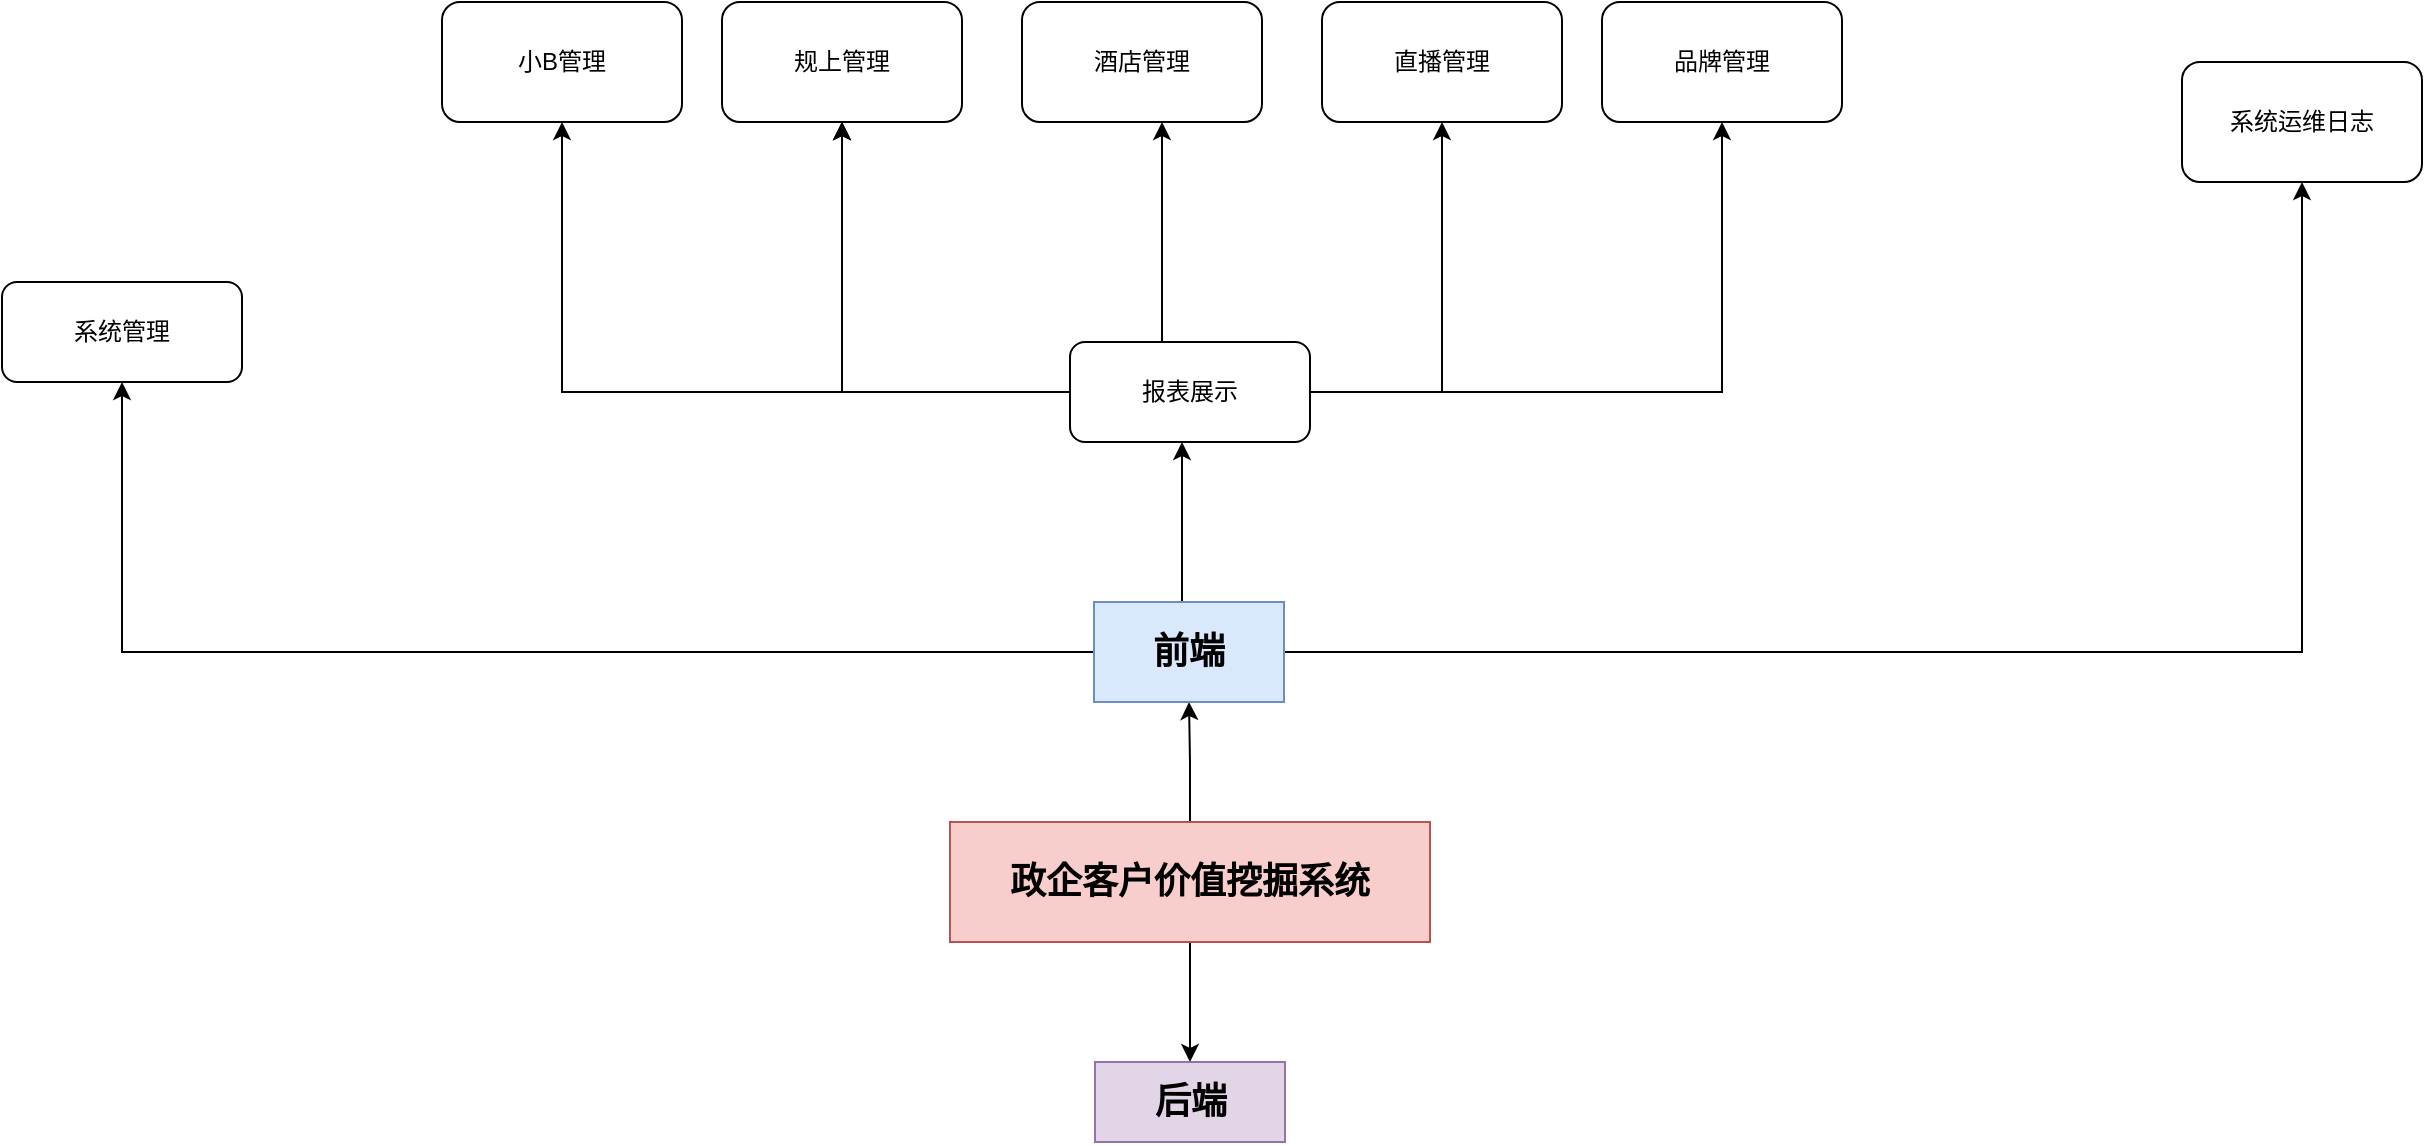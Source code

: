<mxfile version="22.0.4" type="github">
  <diagram id="prtHgNgQTEPvFCAcTncT" name="Page-1">
    <mxGraphModel dx="2261" dy="1951" grid="1" gridSize="10" guides="1" tooltips="1" connect="1" arrows="1" fold="1" page="1" pageScale="1" pageWidth="827" pageHeight="1169" math="0" shadow="0">
      <root>
        <mxCell id="0" />
        <mxCell id="1" parent="0" />
        <mxCell id="LljmI71_wN8MRau6G7f7-5" value="" style="edgeStyle=orthogonalEdgeStyle;rounded=0;orthogonalLoop=1;jettySize=auto;html=1;" edge="1" parent="1" source="LljmI71_wN8MRau6G7f7-1" target="LljmI71_wN8MRau6G7f7-4">
          <mxGeometry relative="1" as="geometry" />
        </mxCell>
        <mxCell id="LljmI71_wN8MRau6G7f7-7" value="" style="edgeStyle=orthogonalEdgeStyle;rounded=0;orthogonalLoop=1;jettySize=auto;html=1;" edge="1" parent="1" source="LljmI71_wN8MRau6G7f7-1" target="LljmI71_wN8MRau6G7f7-6">
          <mxGeometry relative="1" as="geometry" />
        </mxCell>
        <mxCell id="LljmI71_wN8MRau6G7f7-1" value="&lt;font style=&quot;font-size: 18px;&quot;&gt;&lt;b&gt;政企客户价值挖掘系统&lt;/b&gt;&lt;/font&gt;" style="rounded=0;whiteSpace=wrap;html=1;fillColor=#f8cecc;strokeColor=#b85450;" vertex="1" parent="1">
          <mxGeometry x="294" y="400" width="240" height="60" as="geometry" />
        </mxCell>
        <mxCell id="LljmI71_wN8MRau6G7f7-4" value="&lt;span style=&quot;font-size: 18px;&quot;&gt;&lt;b&gt;后端&lt;/b&gt;&lt;/span&gt;" style="rounded=0;whiteSpace=wrap;html=1;fillColor=#e1d5e7;strokeColor=#9673a6;" vertex="1" parent="1">
          <mxGeometry x="366.5" y="520" width="95" height="40" as="geometry" />
        </mxCell>
        <mxCell id="LljmI71_wN8MRau6G7f7-15" value="" style="edgeStyle=orthogonalEdgeStyle;rounded=0;orthogonalLoop=1;jettySize=auto;html=1;" edge="1" parent="1" source="LljmI71_wN8MRau6G7f7-6" target="LljmI71_wN8MRau6G7f7-21">
          <mxGeometry relative="1" as="geometry">
            <mxPoint x="90" y="200" as="targetPoint" />
          </mxGeometry>
        </mxCell>
        <mxCell id="LljmI71_wN8MRau6G7f7-19" style="edgeStyle=orthogonalEdgeStyle;rounded=0;orthogonalLoop=1;jettySize=auto;html=1;" edge="1" parent="1" target="LljmI71_wN8MRau6G7f7-20">
          <mxGeometry relative="1" as="geometry">
            <mxPoint x="258" y="200" as="targetPoint" />
            <mxPoint x="354" y="315" as="sourcePoint" />
            <Array as="points">
              <mxPoint x="410" y="315" />
            </Array>
          </mxGeometry>
        </mxCell>
        <mxCell id="LljmI71_wN8MRau6G7f7-26" style="edgeStyle=orthogonalEdgeStyle;rounded=0;orthogonalLoop=1;jettySize=auto;html=1;" edge="1" parent="1" source="LljmI71_wN8MRau6G7f7-6" target="LljmI71_wN8MRau6G7f7-23">
          <mxGeometry relative="1" as="geometry" />
        </mxCell>
        <mxCell id="LljmI71_wN8MRau6G7f7-6" value="&lt;span style=&quot;font-size: 18px;&quot;&gt;&lt;b&gt;前端&lt;/b&gt;&lt;/span&gt;" style="rounded=0;whiteSpace=wrap;html=1;fillColor=#dae8fc;strokeColor=#6c8ebf;" vertex="1" parent="1">
          <mxGeometry x="366" y="290" width="95" height="50" as="geometry" />
        </mxCell>
        <mxCell id="LljmI71_wN8MRau6G7f7-30" value="" style="edgeStyle=orthogonalEdgeStyle;rounded=0;orthogonalLoop=1;jettySize=auto;html=1;" edge="1" parent="1" source="LljmI71_wN8MRau6G7f7-20" target="LljmI71_wN8MRau6G7f7-29">
          <mxGeometry relative="1" as="geometry" />
        </mxCell>
        <mxCell id="LljmI71_wN8MRau6G7f7-33" value="" style="edgeStyle=orthogonalEdgeStyle;rounded=0;orthogonalLoop=1;jettySize=auto;html=1;" edge="1" parent="1" source="LljmI71_wN8MRau6G7f7-20" target="LljmI71_wN8MRau6G7f7-32">
          <mxGeometry relative="1" as="geometry" />
        </mxCell>
        <mxCell id="LljmI71_wN8MRau6G7f7-34" value="" style="edgeStyle=orthogonalEdgeStyle;rounded=0;orthogonalLoop=1;jettySize=auto;html=1;" edge="1" parent="1" source="LljmI71_wN8MRau6G7f7-20" target="LljmI71_wN8MRau6G7f7-32">
          <mxGeometry relative="1" as="geometry" />
        </mxCell>
        <mxCell id="LljmI71_wN8MRau6G7f7-35" value="" style="edgeStyle=orthogonalEdgeStyle;rounded=0;orthogonalLoop=1;jettySize=auto;html=1;" edge="1" parent="1" source="LljmI71_wN8MRau6G7f7-20" target="LljmI71_wN8MRau6G7f7-32">
          <mxGeometry relative="1" as="geometry" />
        </mxCell>
        <mxCell id="LljmI71_wN8MRau6G7f7-38" value="" style="edgeStyle=orthogonalEdgeStyle;rounded=0;orthogonalLoop=1;jettySize=auto;html=1;" edge="1" parent="1" source="LljmI71_wN8MRau6G7f7-20" target="LljmI71_wN8MRau6G7f7-36">
          <mxGeometry relative="1" as="geometry">
            <Array as="points">
              <mxPoint x="400" y="90" />
              <mxPoint x="400" y="90" />
            </Array>
          </mxGeometry>
        </mxCell>
        <mxCell id="LljmI71_wN8MRau6G7f7-40" value="" style="edgeStyle=orthogonalEdgeStyle;rounded=0;orthogonalLoop=1;jettySize=auto;html=1;" edge="1" parent="1" source="LljmI71_wN8MRau6G7f7-20" target="LljmI71_wN8MRau6G7f7-39">
          <mxGeometry relative="1" as="geometry" />
        </mxCell>
        <mxCell id="LljmI71_wN8MRau6G7f7-42" value="" style="edgeStyle=orthogonalEdgeStyle;rounded=0;orthogonalLoop=1;jettySize=auto;html=1;" edge="1" parent="1" source="LljmI71_wN8MRau6G7f7-20" target="LljmI71_wN8MRau6G7f7-41">
          <mxGeometry relative="1" as="geometry" />
        </mxCell>
        <mxCell id="LljmI71_wN8MRau6G7f7-20" value="报表展示" style="rounded=1;whiteSpace=wrap;html=1;" vertex="1" parent="1">
          <mxGeometry x="354" y="160" width="120" height="50" as="geometry" />
        </mxCell>
        <mxCell id="LljmI71_wN8MRau6G7f7-21" value="系统管理" style="rounded=1;whiteSpace=wrap;html=1;" vertex="1" parent="1">
          <mxGeometry x="-180" y="130" width="120" height="50" as="geometry" />
        </mxCell>
        <mxCell id="LljmI71_wN8MRau6G7f7-23" value="系统运维日志" style="rounded=1;whiteSpace=wrap;html=1;" vertex="1" parent="1">
          <mxGeometry x="910" y="20" width="120" height="60" as="geometry" />
        </mxCell>
        <mxCell id="LljmI71_wN8MRau6G7f7-29" value="小B管理" style="rounded=1;whiteSpace=wrap;html=1;" vertex="1" parent="1">
          <mxGeometry x="40" y="-10" width="120" height="60" as="geometry" />
        </mxCell>
        <mxCell id="LljmI71_wN8MRau6G7f7-32" value="规上管理" style="whiteSpace=wrap;html=1;rounded=1;" vertex="1" parent="1">
          <mxGeometry x="180" y="-10" width="120" height="60" as="geometry" />
        </mxCell>
        <mxCell id="LljmI71_wN8MRau6G7f7-36" value="酒店管理" style="whiteSpace=wrap;html=1;rounded=1;" vertex="1" parent="1">
          <mxGeometry x="330" y="-10" width="120" height="60" as="geometry" />
        </mxCell>
        <mxCell id="LljmI71_wN8MRau6G7f7-39" value="直播管理" style="whiteSpace=wrap;html=1;rounded=1;" vertex="1" parent="1">
          <mxGeometry x="480" y="-10" width="120" height="60" as="geometry" />
        </mxCell>
        <mxCell id="LljmI71_wN8MRau6G7f7-41" value="品牌管理" style="whiteSpace=wrap;html=1;rounded=1;" vertex="1" parent="1">
          <mxGeometry x="620" y="-10" width="120" height="60" as="geometry" />
        </mxCell>
      </root>
    </mxGraphModel>
  </diagram>
</mxfile>
